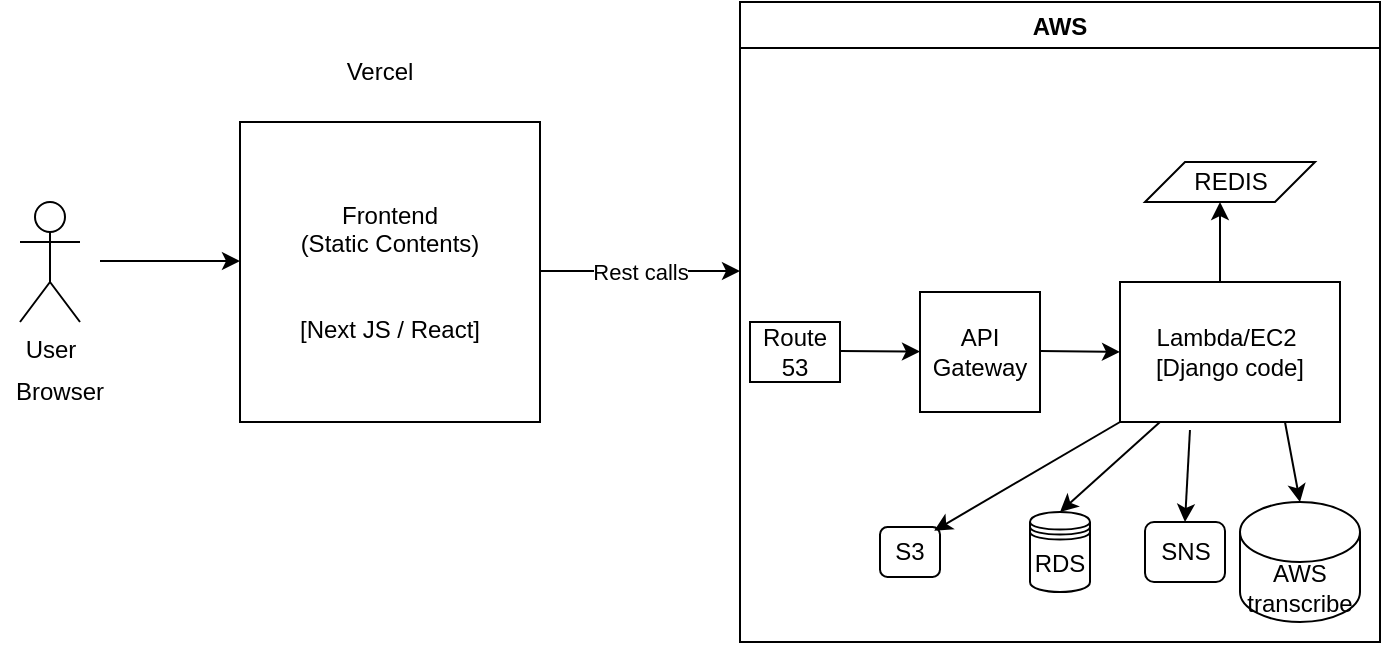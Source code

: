 <mxfile version="20.2.3" type="github">
  <diagram id="C8Z_L6T-wn7IVs20T2Ki" name="Page-1">
    <mxGraphModel dx="946" dy="646" grid="1" gridSize="10" guides="1" tooltips="1" connect="1" arrows="1" fold="1" page="1" pageScale="1" pageWidth="850" pageHeight="1100" math="0" shadow="0">
      <root>
        <mxCell id="0" />
        <mxCell id="1" parent="0" />
        <mxCell id="KFUXzflfJGB-upfnC038-1" value="User&lt;br&gt;" style="shape=umlActor;verticalLabelPosition=bottom;verticalAlign=top;html=1;outlineConnect=0;" vertex="1" parent="1">
          <mxGeometry x="30" y="250" width="30" height="60" as="geometry" />
        </mxCell>
        <mxCell id="KFUXzflfJGB-upfnC038-4" value="" style="endArrow=classic;html=1;rounded=0;" edge="1" parent="1">
          <mxGeometry width="50" height="50" relative="1" as="geometry">
            <mxPoint x="70" y="279.5" as="sourcePoint" />
            <mxPoint x="140" y="279.5" as="targetPoint" />
          </mxGeometry>
        </mxCell>
        <mxCell id="KFUXzflfJGB-upfnC038-5" value="Browser" style="text;html=1;strokeColor=none;fillColor=none;align=center;verticalAlign=middle;whiteSpace=wrap;rounded=0;" vertex="1" parent="1">
          <mxGeometry x="20" y="330" width="60" height="30" as="geometry" />
        </mxCell>
        <mxCell id="KFUXzflfJGB-upfnC038-6" value="Frontend&lt;br&gt;(Static Contents)&lt;br&gt;&lt;br&gt;&lt;br&gt;[Next JS / React]&lt;br&gt;" style="whiteSpace=wrap;html=1;aspect=fixed;" vertex="1" parent="1">
          <mxGeometry x="140" y="210" width="150" height="150" as="geometry" />
        </mxCell>
        <mxCell id="KFUXzflfJGB-upfnC038-7" value="Vercel" style="text;html=1;strokeColor=none;fillColor=none;align=center;verticalAlign=middle;whiteSpace=wrap;rounded=0;" vertex="1" parent="1">
          <mxGeometry x="180" y="170" width="60" height="30" as="geometry" />
        </mxCell>
        <mxCell id="KFUXzflfJGB-upfnC038-8" value="" style="endArrow=classic;html=1;rounded=0;" edge="1" parent="1">
          <mxGeometry relative="1" as="geometry">
            <mxPoint x="290" y="284.5" as="sourcePoint" />
            <mxPoint x="390" y="284.5" as="targetPoint" />
          </mxGeometry>
        </mxCell>
        <mxCell id="KFUXzflfJGB-upfnC038-9" value="Rest calls" style="edgeLabel;resizable=0;html=1;align=center;verticalAlign=middle;" connectable="0" vertex="1" parent="KFUXzflfJGB-upfnC038-8">
          <mxGeometry relative="1" as="geometry" />
        </mxCell>
        <mxCell id="KFUXzflfJGB-upfnC038-10" value="AWS" style="swimlane;" vertex="1" parent="1">
          <mxGeometry x="390" y="150" width="320" height="320" as="geometry" />
        </mxCell>
        <mxCell id="KFUXzflfJGB-upfnC038-11" value="Route 53" style="rounded=0;whiteSpace=wrap;html=1;" vertex="1" parent="KFUXzflfJGB-upfnC038-10">
          <mxGeometry x="5" y="160" width="45" height="30" as="geometry" />
        </mxCell>
        <mxCell id="KFUXzflfJGB-upfnC038-12" value="" style="endArrow=classic;html=1;rounded=0;" edge="1" parent="KFUXzflfJGB-upfnC038-10" target="KFUXzflfJGB-upfnC038-13">
          <mxGeometry width="50" height="50" relative="1" as="geometry">
            <mxPoint x="50" y="174.5" as="sourcePoint" />
            <mxPoint x="80" y="175" as="targetPoint" />
          </mxGeometry>
        </mxCell>
        <mxCell id="KFUXzflfJGB-upfnC038-13" value="API Gateway" style="rounded=0;whiteSpace=wrap;html=1;" vertex="1" parent="KFUXzflfJGB-upfnC038-10">
          <mxGeometry x="90" y="145" width="60" height="60" as="geometry" />
        </mxCell>
        <mxCell id="KFUXzflfJGB-upfnC038-14" value="" style="endArrow=classic;html=1;rounded=0;" edge="1" parent="KFUXzflfJGB-upfnC038-10">
          <mxGeometry width="50" height="50" relative="1" as="geometry">
            <mxPoint x="150" y="174.5" as="sourcePoint" />
            <mxPoint x="190" y="175" as="targetPoint" />
          </mxGeometry>
        </mxCell>
        <mxCell id="KFUXzflfJGB-upfnC038-15" value="Lambda/EC2&amp;nbsp;&lt;br&gt;[Django code]" style="rounded=0;whiteSpace=wrap;html=1;" vertex="1" parent="KFUXzflfJGB-upfnC038-10">
          <mxGeometry x="190" y="140" width="110" height="70" as="geometry" />
        </mxCell>
        <mxCell id="KFUXzflfJGB-upfnC038-16" value="" style="endArrow=classic;html=1;rounded=0;" edge="1" parent="KFUXzflfJGB-upfnC038-10">
          <mxGeometry width="50" height="50" relative="1" as="geometry">
            <mxPoint x="240" y="140" as="sourcePoint" />
            <mxPoint x="240" y="100" as="targetPoint" />
          </mxGeometry>
        </mxCell>
        <mxCell id="KFUXzflfJGB-upfnC038-17" value="AWS transcribe" style="shape=cylinder3;whiteSpace=wrap;html=1;boundedLbl=1;backgroundOutline=1;size=15;" vertex="1" parent="KFUXzflfJGB-upfnC038-10">
          <mxGeometry x="250" y="250" width="60" height="60" as="geometry" />
        </mxCell>
        <mxCell id="KFUXzflfJGB-upfnC038-18" value="REDIS" style="shape=parallelogram;perimeter=parallelogramPerimeter;whiteSpace=wrap;html=1;fixedSize=1;" vertex="1" parent="KFUXzflfJGB-upfnC038-10">
          <mxGeometry x="202.5" y="80" width="85" height="20" as="geometry" />
        </mxCell>
        <mxCell id="KFUXzflfJGB-upfnC038-20" value="" style="endArrow=classic;html=1;rounded=0;entryX=0.5;entryY=0;entryDx=0;entryDy=0;entryPerimeter=0;exitX=0.75;exitY=1;exitDx=0;exitDy=0;" edge="1" parent="KFUXzflfJGB-upfnC038-10" source="KFUXzflfJGB-upfnC038-15" target="KFUXzflfJGB-upfnC038-17">
          <mxGeometry width="50" height="50" relative="1" as="geometry">
            <mxPoint x="210" y="210" as="sourcePoint" />
            <mxPoint x="210" y="270" as="targetPoint" />
          </mxGeometry>
        </mxCell>
        <mxCell id="KFUXzflfJGB-upfnC038-21" value="S3" style="rounded=1;whiteSpace=wrap;html=1;" vertex="1" parent="KFUXzflfJGB-upfnC038-10">
          <mxGeometry x="70" y="262.5" width="30" height="25" as="geometry" />
        </mxCell>
        <mxCell id="KFUXzflfJGB-upfnC038-22" value="" style="endArrow=classic;html=1;rounded=0;entryX=0.855;entryY=0;entryDx=0;entryDy=4.35;entryPerimeter=0;exitX=0;exitY=1;exitDx=0;exitDy=0;" edge="1" parent="KFUXzflfJGB-upfnC038-10" source="KFUXzflfJGB-upfnC038-15">
          <mxGeometry width="50" height="50" relative="1" as="geometry">
            <mxPoint x="142.9" y="220" as="sourcePoint" />
            <mxPoint x="97.1" y="264.35" as="targetPoint" />
          </mxGeometry>
        </mxCell>
        <mxCell id="KFUXzflfJGB-upfnC038-23" value="SNS" style="rounded=1;whiteSpace=wrap;html=1;" vertex="1" parent="KFUXzflfJGB-upfnC038-10">
          <mxGeometry x="202.5" y="260" width="40" height="30" as="geometry" />
        </mxCell>
        <mxCell id="KFUXzflfJGB-upfnC038-24" value="" style="endArrow=classic;html=1;rounded=0;entryX=0.5;entryY=0;entryDx=0;entryDy=0;exitX=0.318;exitY=1.057;exitDx=0;exitDy=0;exitPerimeter=0;" edge="1" parent="KFUXzflfJGB-upfnC038-10" source="KFUXzflfJGB-upfnC038-15" target="KFUXzflfJGB-upfnC038-23">
          <mxGeometry width="50" height="50" relative="1" as="geometry">
            <mxPoint x="223" y="220" as="sourcePoint" />
            <mxPoint x="174.2" y="264.35" as="targetPoint" />
          </mxGeometry>
        </mxCell>
        <mxCell id="KFUXzflfJGB-upfnC038-25" value="RDS" style="shape=datastore;whiteSpace=wrap;html=1;" vertex="1" parent="KFUXzflfJGB-upfnC038-10">
          <mxGeometry x="145" y="255" width="30" height="40" as="geometry" />
        </mxCell>
        <mxCell id="KFUXzflfJGB-upfnC038-27" value="" style="endArrow=classic;html=1;rounded=0;entryX=0.5;entryY=0;entryDx=0;entryDy=0;" edge="1" parent="KFUXzflfJGB-upfnC038-10" target="KFUXzflfJGB-upfnC038-25">
          <mxGeometry width="50" height="50" relative="1" as="geometry">
            <mxPoint x="210" y="210" as="sourcePoint" />
            <mxPoint x="160" y="250" as="targetPoint" />
          </mxGeometry>
        </mxCell>
      </root>
    </mxGraphModel>
  </diagram>
</mxfile>
